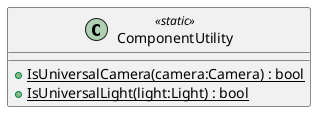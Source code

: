 @startuml
class ComponentUtility <<static>> {
    + {static} IsUniversalCamera(camera:Camera) : bool
    + {static} IsUniversalLight(light:Light) : bool
}
@enduml
